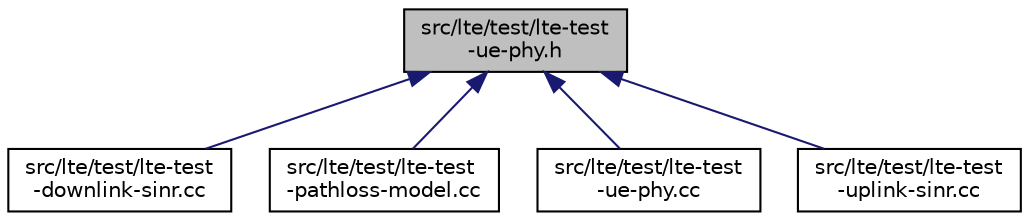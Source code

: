 digraph "src/lte/test/lte-test-ue-phy.h"
{
 // LATEX_PDF_SIZE
  edge [fontname="Helvetica",fontsize="10",labelfontname="Helvetica",labelfontsize="10"];
  node [fontname="Helvetica",fontsize="10",shape=record];
  Node1 [label="src/lte/test/lte-test\l-ue-phy.h",height=0.2,width=0.4,color="black", fillcolor="grey75", style="filled", fontcolor="black",tooltip=" "];
  Node1 -> Node2 [dir="back",color="midnightblue",fontsize="10",style="solid",fontname="Helvetica"];
  Node2 [label="src/lte/test/lte-test\l-downlink-sinr.cc",height=0.2,width=0.4,color="black", fillcolor="white", style="filled",URL="$lte-test-downlink-sinr_8cc.html",tooltip=" "];
  Node1 -> Node3 [dir="back",color="midnightblue",fontsize="10",style="solid",fontname="Helvetica"];
  Node3 [label="src/lte/test/lte-test\l-pathloss-model.cc",height=0.2,width=0.4,color="black", fillcolor="white", style="filled",URL="$lte-test-pathloss-model_8cc.html",tooltip=" "];
  Node1 -> Node4 [dir="back",color="midnightblue",fontsize="10",style="solid",fontname="Helvetica"];
  Node4 [label="src/lte/test/lte-test\l-ue-phy.cc",height=0.2,width=0.4,color="black", fillcolor="white", style="filled",URL="$lte-test-ue-phy_8cc.html",tooltip=" "];
  Node1 -> Node5 [dir="back",color="midnightblue",fontsize="10",style="solid",fontname="Helvetica"];
  Node5 [label="src/lte/test/lte-test\l-uplink-sinr.cc",height=0.2,width=0.4,color="black", fillcolor="white", style="filled",URL="$lte-test-uplink-sinr_8cc.html",tooltip=" "];
}
